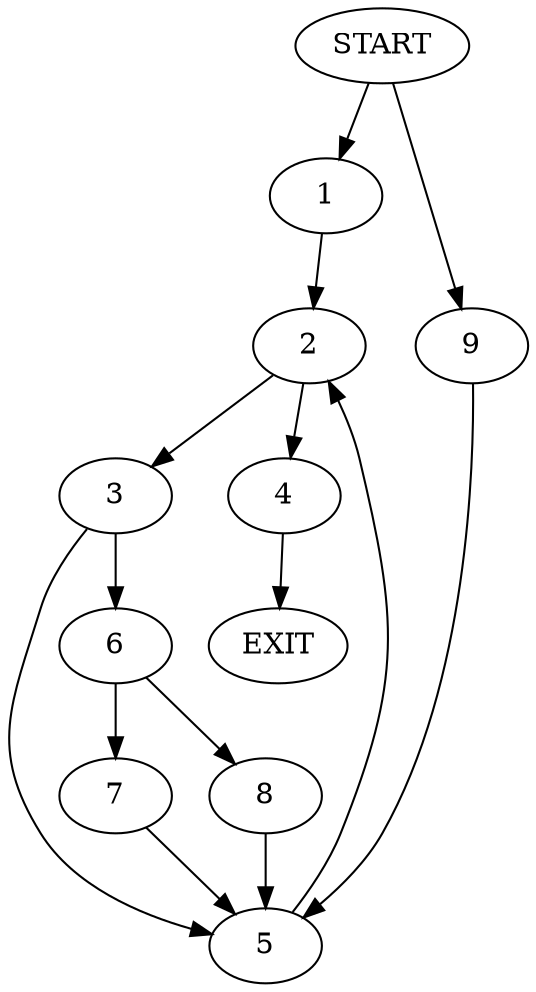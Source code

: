 digraph {
0 [label="START"]
10 [label="EXIT"]
0 -> 1
1 -> 2
2 -> 3
2 -> 4
3 -> 5
3 -> 6
4 -> 10
6 -> 7
6 -> 8
5 -> 2
8 -> 5
7 -> 5
0 -> 9
9 -> 5
}

